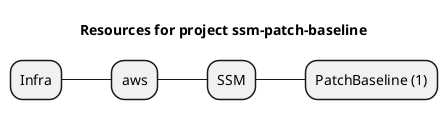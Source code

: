 @startmindmap
title Resources for project ssm-patch-baseline
skinparam monochrome true
+ Infra
++ aws
+++ SSM
++++ PatchBaseline (1)
@endmindmap